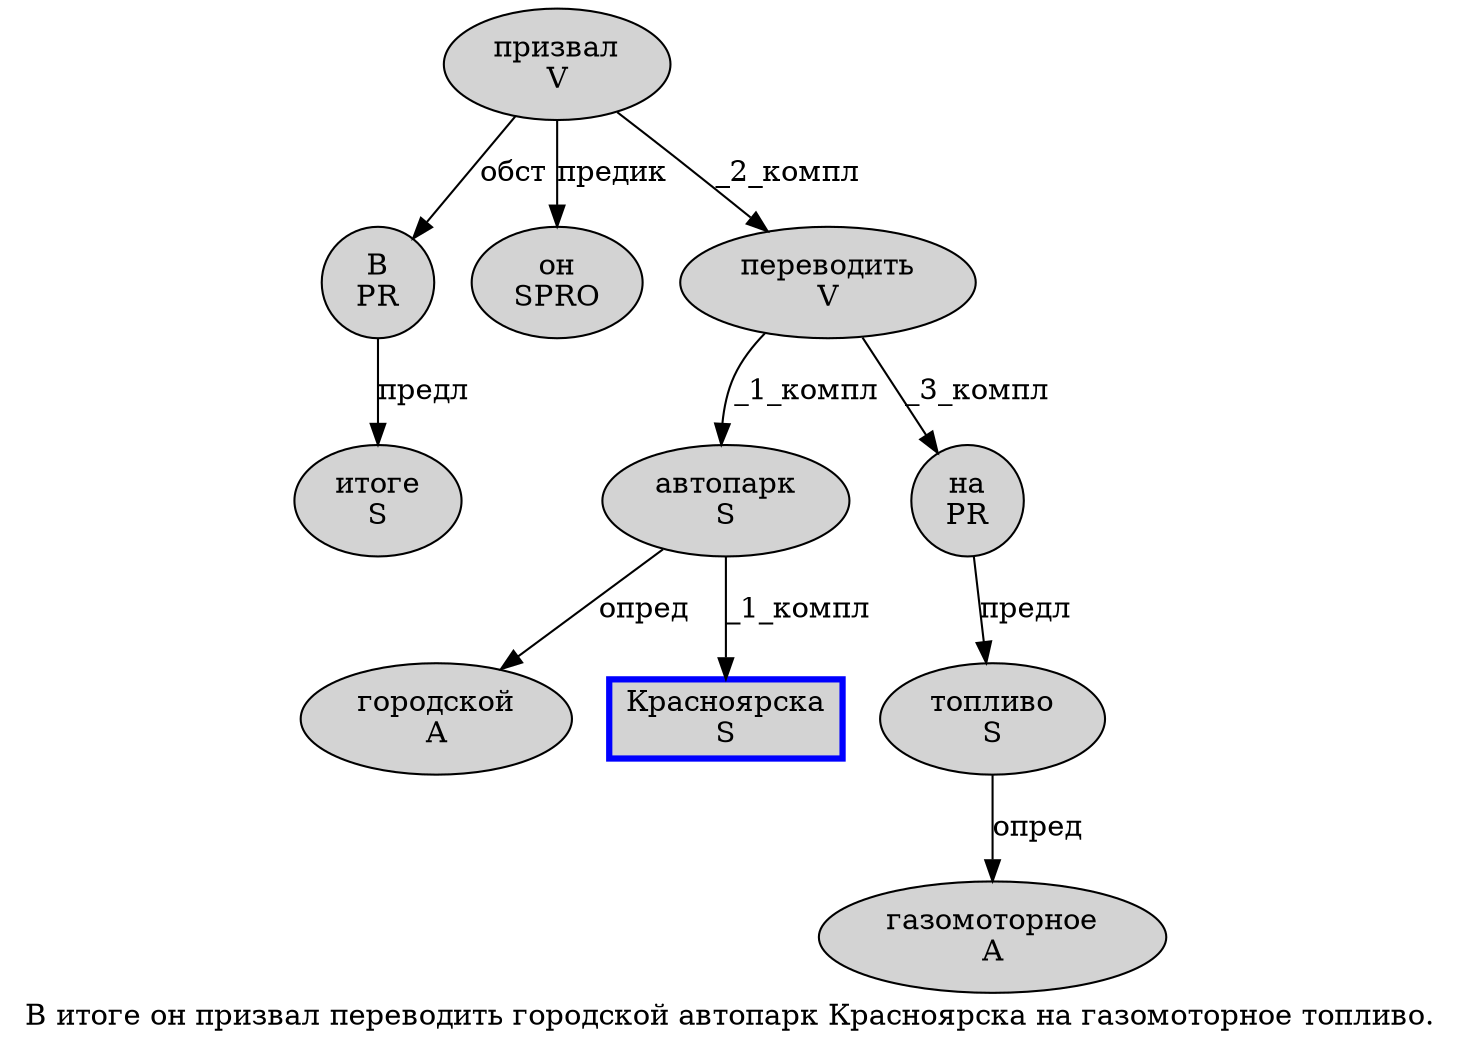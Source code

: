 digraph SENTENCE_662 {
	graph [label="В итоге он призвал переводить городской автопарк Красноярска на газомоторное топливо."]
	node [style=filled]
		0 [label="В
PR" color="" fillcolor=lightgray penwidth=1 shape=ellipse]
		1 [label="итоге
S" color="" fillcolor=lightgray penwidth=1 shape=ellipse]
		2 [label="он
SPRO" color="" fillcolor=lightgray penwidth=1 shape=ellipse]
		3 [label="призвал
V" color="" fillcolor=lightgray penwidth=1 shape=ellipse]
		4 [label="переводить
V" color="" fillcolor=lightgray penwidth=1 shape=ellipse]
		5 [label="городской
A" color="" fillcolor=lightgray penwidth=1 shape=ellipse]
		6 [label="автопарк
S" color="" fillcolor=lightgray penwidth=1 shape=ellipse]
		7 [label="Красноярска
S" color=blue fillcolor=lightgray penwidth=3 shape=box]
		8 [label="на
PR" color="" fillcolor=lightgray penwidth=1 shape=ellipse]
		9 [label="газомоторное
A" color="" fillcolor=lightgray penwidth=1 shape=ellipse]
		10 [label="топливо
S" color="" fillcolor=lightgray penwidth=1 shape=ellipse]
			8 -> 10 [label="предл"]
			10 -> 9 [label="опред"]
			3 -> 0 [label="обст"]
			3 -> 2 [label="предик"]
			3 -> 4 [label="_2_компл"]
			0 -> 1 [label="предл"]
			4 -> 6 [label="_1_компл"]
			4 -> 8 [label="_3_компл"]
			6 -> 5 [label="опред"]
			6 -> 7 [label="_1_компл"]
}